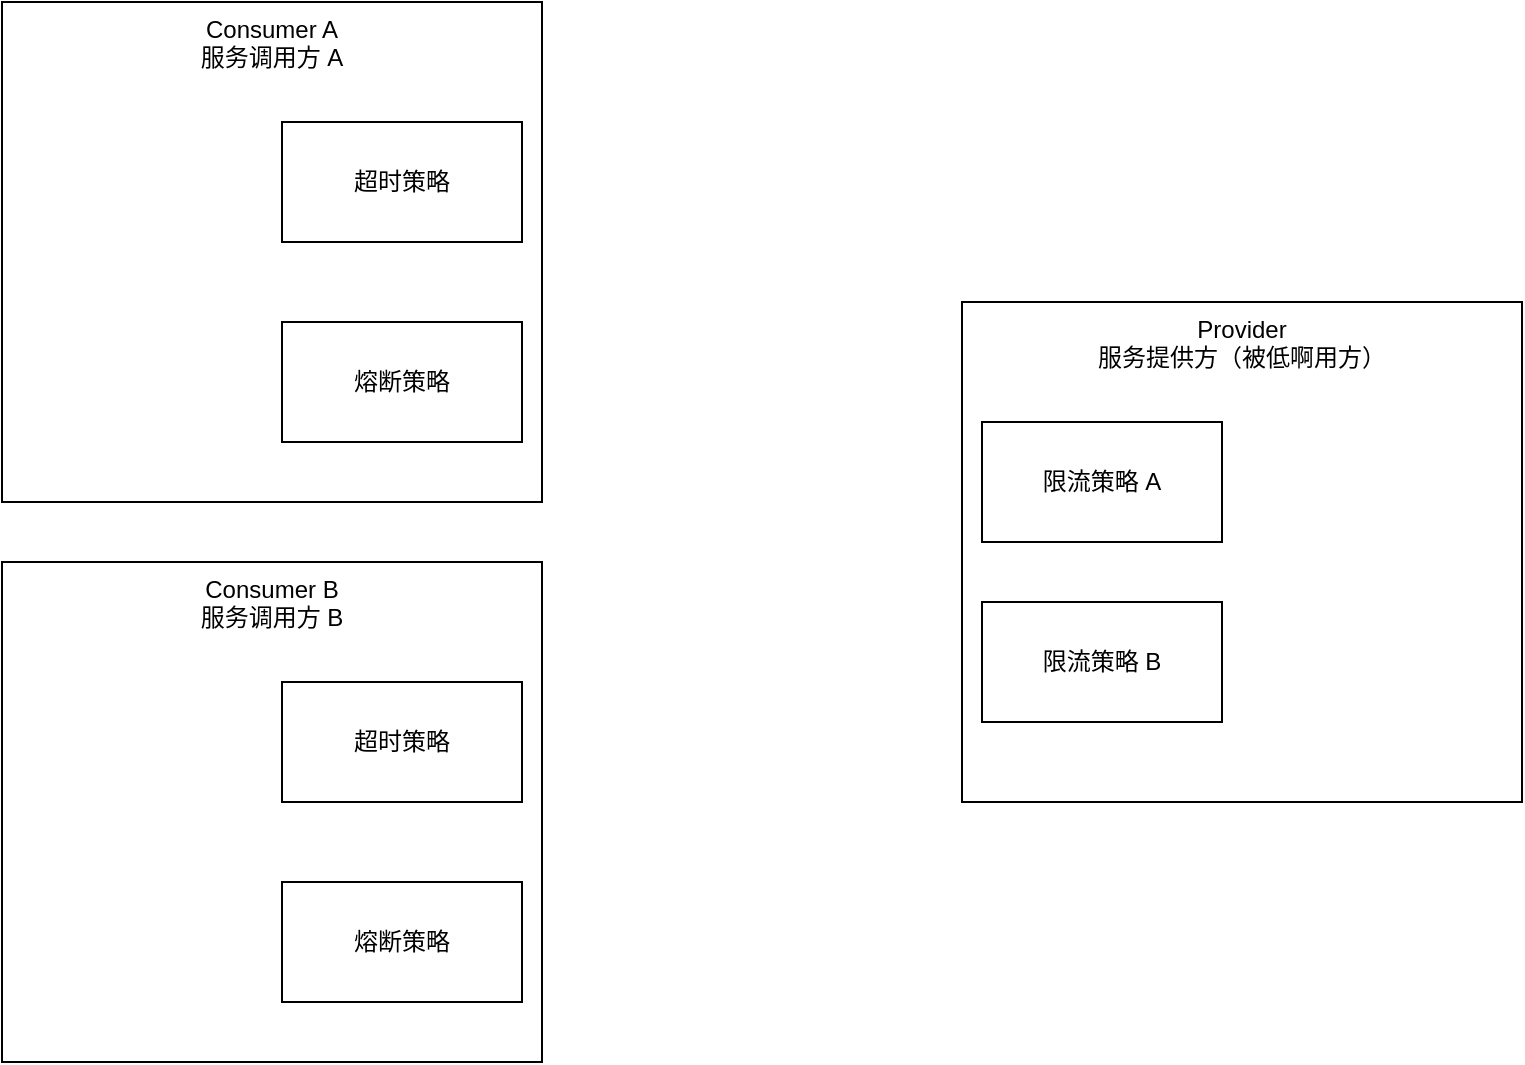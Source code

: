 <mxfile version="17.5.0" type="github">
  <diagram id="Mbw-RBWYWKXDhVc4j8uw" name="第 1 页">
    <mxGraphModel dx="1240" dy="690" grid="1" gridSize="10" guides="1" tooltips="1" connect="1" arrows="1" fold="1" page="1" pageScale="1" pageWidth="827" pageHeight="1169" math="0" shadow="0">
      <root>
        <mxCell id="0" />
        <mxCell id="1" parent="0" />
        <mxCell id="Ly39tRD4MLQu7KWA-Jah-1" value="Consumer A&lt;br&gt;服务调用方 A" style="rounded=0;whiteSpace=wrap;html=1;verticalAlign=top;" vertex="1" parent="1">
          <mxGeometry x="40" y="360" width="270" height="250" as="geometry" />
        </mxCell>
        <mxCell id="Ly39tRD4MLQu7KWA-Jah-2" value="Provider&lt;br&gt;服务提供方（被低啊用方）" style="rounded=0;whiteSpace=wrap;html=1;verticalAlign=top;" vertex="1" parent="1">
          <mxGeometry x="520" y="510" width="280" height="250" as="geometry" />
        </mxCell>
        <mxCell id="Ly39tRD4MLQu7KWA-Jah-3" value="超时策略" style="rounded=0;whiteSpace=wrap;html=1;" vertex="1" parent="1">
          <mxGeometry x="180" y="420" width="120" height="60" as="geometry" />
        </mxCell>
        <mxCell id="Ly39tRD4MLQu7KWA-Jah-4" value="熔断策略" style="rounded=0;whiteSpace=wrap;html=1;" vertex="1" parent="1">
          <mxGeometry x="180" y="520" width="120" height="60" as="geometry" />
        </mxCell>
        <mxCell id="Ly39tRD4MLQu7KWA-Jah-5" value="限流策略 A" style="rounded=0;whiteSpace=wrap;html=1;" vertex="1" parent="1">
          <mxGeometry x="530" y="570" width="120" height="60" as="geometry" />
        </mxCell>
        <mxCell id="Ly39tRD4MLQu7KWA-Jah-6" value="限流策略 B" style="rounded=0;whiteSpace=wrap;html=1;" vertex="1" parent="1">
          <mxGeometry x="530" y="660" width="120" height="60" as="geometry" />
        </mxCell>
        <mxCell id="Ly39tRD4MLQu7KWA-Jah-8" value="Consumer B&lt;br&gt;服务调用方 B" style="rounded=0;whiteSpace=wrap;html=1;verticalAlign=top;" vertex="1" parent="1">
          <mxGeometry x="40" y="640" width="270" height="250" as="geometry" />
        </mxCell>
        <mxCell id="Ly39tRD4MLQu7KWA-Jah-9" value="超时策略" style="rounded=0;whiteSpace=wrap;html=1;" vertex="1" parent="1">
          <mxGeometry x="180" y="700" width="120" height="60" as="geometry" />
        </mxCell>
        <mxCell id="Ly39tRD4MLQu7KWA-Jah-10" value="熔断策略" style="rounded=0;whiteSpace=wrap;html=1;" vertex="1" parent="1">
          <mxGeometry x="180" y="800" width="120" height="60" as="geometry" />
        </mxCell>
      </root>
    </mxGraphModel>
  </diagram>
</mxfile>
